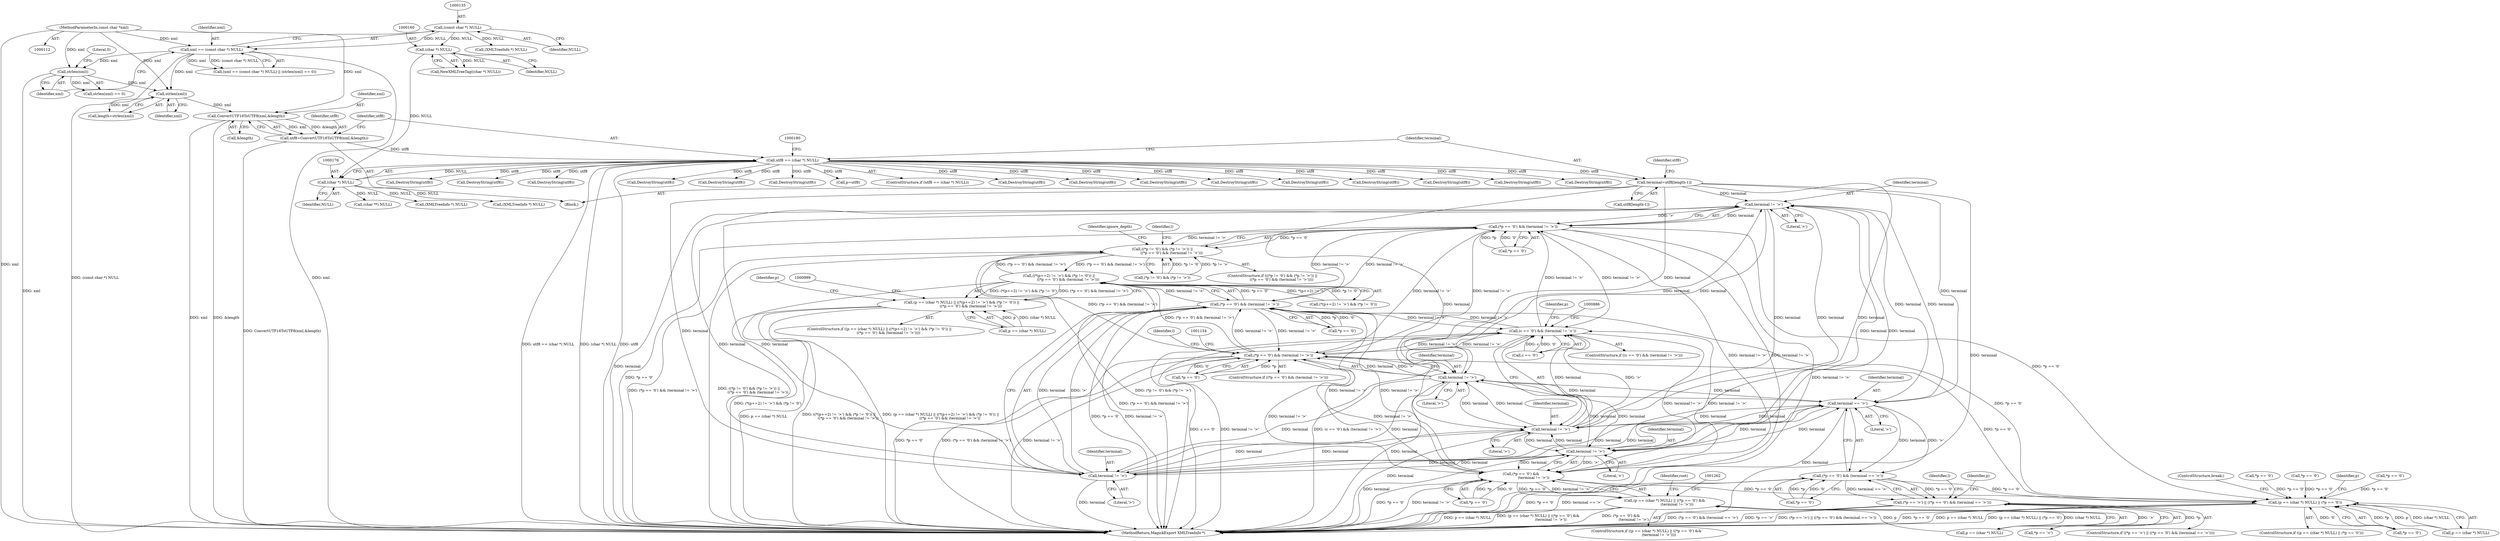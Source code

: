digraph "0_ImageMagick_fc6080f1321fd21e86ef916195cc110b05d9effb_0@array" {
"1000191" [label="(Call,terminal=utf8[length-1])"];
"1000173" [label="(Call,utf8 == (char *) NULL)"];
"1000166" [label="(Call,utf8=ConvertUTF16ToUTF8(xml,&length))"];
"1000168" [label="(Call,ConvertUTF16ToUTF8(xml,&length))"];
"1000164" [label="(Call,strlen(xml))"];
"1000138" [label="(Call,strlen(xml))"];
"1000132" [label="(Call,xml == (const char *) NULL)"];
"1000113" [label="(MethodParameterIn,const char *xml)"];
"1000134" [label="(Call,(const char *) NULL)"];
"1000175" [label="(Call,(char *) NULL)"];
"1000159" [label="(Call,(char *) NULL)"];
"1000732" [label="(Call,terminal != '>')"];
"1000727" [label="(Call,(*p == '\0') && (terminal != '>'))"];
"1000717" [label="(Call,((*p != '\0') && (*p != '>')) ||\n                ((*p == '\0') && (terminal != '>')))"];
"1000977" [label="(Call,((*(p+=2) != '>') && (*p != '\0')) ||\n                ((*p == '\0') && (terminal != '>')))"];
"1000971" [label="(Call,(p == (char *) NULL) || ((*(p+=2) != '>') && (*p != '\0')) ||\n                ((*p == '\0') && (terminal != '>')))"];
"1000877" [label="(Call,(c == '\0') && (terminal != '>'))"];
"1000989" [label="(Call,(*p == '\0') && (terminal != '>'))"];
"1001144" [label="(Call,(*p == '\0') && (terminal != '>'))"];
"1001252" [label="(Call,(*p == '\0') &&\n                      (terminal != '>'))"];
"1001246" [label="(Call,(p == (char *) NULL) || ((*p == '\0') &&\n                      (terminal != '>')))"];
"1001310" [label="(Call,(p == (char *) NULL) || (*p == '\0'))"];
"1000798" [label="(Call,terminal == '>')"];
"1000793" [label="(Call,(*p == '\0') && (terminal == '>'))"];
"1000788" [label="(Call,(*p == '>') || ((*p == '\0') && (terminal == '>')))"];
"1000881" [label="(Call,terminal != '>')"];
"1000994" [label="(Call,terminal != '>')"];
"1001149" [label="(Call,terminal != '>')"];
"1001257" [label="(Call,terminal != '>')"];
"1000922" [label="(Call,DestroyString(utf8))"];
"1000876" [label="(ControlStructure,if ((c == '\0') && (terminal != '>')))"];
"1000188" [label="(Call,(XMLTreeInfo *) NULL)"];
"1000882" [label="(Identifier,terminal)"];
"1000192" [label="(Identifier,terminal)"];
"1000996" [label="(Literal,'>')"];
"1000205" [label="(Call,p=utf8)"];
"1000995" [label="(Identifier,terminal)"];
"1000133" [label="(Identifier,xml)"];
"1000134" [label="(Call,(const char *) NULL)"];
"1000166" [label="(Call,utf8=ConvertUTF16ToUTF8(xml,&length))"];
"1000793" [label="(Call,(*p == '\0') && (terminal == '>'))"];
"1000140" [label="(Literal,0)"];
"1001320" [label="(ControlStructure,break;)"];
"1000971" [label="(Call,(p == (char *) NULL) || ((*(p+=2) != '>') && (*p != '\0')) ||\n                ((*p == '\0') && (terminal != '>')))"];
"1000877" [label="(Call,(c == '\0') && (terminal != '>'))"];
"1000172" [label="(ControlStructure,if (utf8 == (char *) NULL))"];
"1001258" [label="(Identifier,terminal)"];
"1000978" [label="(Call,(*(p+=2) != '>') && (*p != '\0'))"];
"1001247" [label="(Call,p == (char *) NULL)"];
"1000132" [label="(Call,xml == (const char *) NULL)"];
"1000794" [label="(Call,*p == '\0')"];
"1000764" [label="(Identifier,ignore_depth)"];
"1000716" [label="(ControlStructure,if (((*p != '\0') && (*p != '>')) ||\n                ((*p == '\0') && (terminal != '>'))))"];
"1000131" [label="(Call,(xml == (const char *) NULL) || (strlen(xml) == 0))"];
"1000977" [label="(Call,((*(p+=2) != '>') && (*p != '\0')) ||\n                ((*p == '\0') && (terminal != '>')))"];
"1001310" [label="(Call,(p == (char *) NULL) || (*p == '\0'))"];
"1000239" [label="(Call,(XMLTreeInfo *) NULL)"];
"1000990" [label="(Call,*p == '\0')"];
"1000151" [label="(Call,(XMLTreeInfo *) NULL)"];
"1001145" [label="(Call,*p == '\0')"];
"1001246" [label="(Call,(p == (char *) NULL) || ((*p == '\0') &&\n                      (terminal != '>')))"];
"1000883" [label="(Literal,'>')"];
"1000788" [label="(Call,(*p == '>') || ((*p == '\0') && (terminal == '>')))"];
"1000200" [label="(Identifier,utf8)"];
"1000113" [label="(MethodParameterIn,const char *xml)"];
"1000137" [label="(Call,strlen(xml) == 0)"];
"1000162" [label="(Call,length=strlen(xml))"];
"1000754" [label="(Call,DestroyString(utf8))"];
"1001373" [label="(Call,*p == '\0')"];
"1000165" [label="(Identifier,xml)"];
"1000738" [label="(Identifier,l)"];
"1001144" [label="(Call,(*p == '\0') && (terminal != '>'))"];
"1000164" [label="(Call,strlen(xml))"];
"1001204" [label="(Call,DestroyString(utf8))"];
"1001316" [label="(Call,*p == '\0')"];
"1000734" [label="(Literal,'>')"];
"1001257" [label="(Call,terminal != '>')"];
"1000881" [label="(Call,terminal != '>')"];
"1000851" [label="(Call,DestroyString(utf8))"];
"1000835" [label="(Identifier,l)"];
"1000177" [label="(Identifier,NULL)"];
"1000244" [label="(Call,(char **) NULL)"];
"1000789" [label="(Call,*p == '>')"];
"1000168" [label="(Call,ConvertUTF16ToUTF8(xml,&length))"];
"1001380" [label="(Call,DestroyString(utf8))"];
"1000170" [label="(Call,&length)"];
"1000804" [label="(Identifier,p)"];
"1000174" [label="(Identifier,utf8)"];
"1000158" [label="(Call,NewXMLTreeTag((char *) NULL))"];
"1000904" [label="(Identifier,p)"];
"1001271" [label="(Call,DestroyString(utf8))"];
"1000193" [label="(Call,utf8[length-1])"];
"1001172" [label="(Identifier,l)"];
"1001068" [label="(Call,DestroyString(utf8))"];
"1000727" [label="(Call,(*p == '\0') && (terminal != '>'))"];
"1000138" [label="(Call,strlen(xml))"];
"1000718" [label="(Call,(*p != '\0') && (*p != '>'))"];
"1000717" [label="(Call,((*p != '\0') && (*p != '>')) ||\n                ((*p == '\0') && (terminal != '>')))"];
"1000169" [label="(Identifier,xml)"];
"1000115" [label="(Block,)"];
"1001353" [label="(Call,*p == '\0')"];
"1000236" [label="(Call,DestroyString(utf8))"];
"1001245" [label="(ControlStructure,if ((p == (char *) NULL) || ((*p == '\0') &&\n                      (terminal != '>'))))"];
"1001279" [label="(Identifier,root)"];
"1001252" [label="(Call,(*p == '\0') &&\n                      (terminal != '>'))"];
"1000878" [label="(Call,c == '\0')"];
"1000460" [label="(Call,DestroyString(utf8))"];
"1000161" [label="(Identifier,NULL)"];
"1000989" [label="(Call,(*p == '\0') && (terminal != '>'))"];
"1000139" [label="(Identifier,xml)"];
"1001311" [label="(Call,p == (char *) NULL)"];
"1000167" [label="(Identifier,utf8)"];
"1000799" [label="(Identifier,terminal)"];
"1001149" [label="(Call,terminal != '>')"];
"1000972" [label="(Call,p == (char *) NULL)"];
"1001008" [label="(Call,DestroyString(utf8))"];
"1000733" [label="(Identifier,terminal)"];
"1000136" [label="(Identifier,NULL)"];
"1000994" [label="(Call,terminal != '>')"];
"1000159" [label="(Call,(char *) NULL)"];
"1001324" [label="(Identifier,p)"];
"1000221" [label="(Call,*p == '\0')"];
"1000895" [label="(Call,DestroyString(utf8))"];
"1001302" [label="(Call,DestroyString(utf8))"];
"1000315" [label="(Call,DestroyString(utf8))"];
"1000798" [label="(Call,terminal == '>')"];
"1000800" [label="(Literal,'>')"];
"1000732" [label="(Call,terminal != '>')"];
"1000787" [label="(ControlStructure,if ((*p == '>') || ((*p == '\0') && (terminal == '>'))))"];
"1001437" [label="(MethodReturn,MagickExport XMLTreeInfo *)"];
"1000970" [label="(ControlStructure,if ((p == (char *) NULL) || ((*(p+=2) != '>') && (*p != '\0')) ||\n                ((*p == '\0') && (terminal != '>'))))"];
"1001259" [label="(Literal,'>')"];
"1001312" [label="(Identifier,p)"];
"1000173" [label="(Call,utf8 == (char *) NULL)"];
"1001253" [label="(Call,*p == '\0')"];
"1000593" [label="(Call,DestroyString(utf8))"];
"1001163" [label="(Call,DestroyString(utf8))"];
"1001143" [label="(ControlStructure,if ((*p == '\0') && (terminal != '>')))"];
"1000191" [label="(Call,terminal=utf8[length-1])"];
"1001309" [label="(ControlStructure,if ((p == (char *) NULL) || (*p == '\0')))"];
"1000175" [label="(Call,(char *) NULL)"];
"1001151" [label="(Literal,'>')"];
"1001150" [label="(Identifier,terminal)"];
"1000728" [label="(Call,*p == '\0')"];
"1000191" -> "1000115"  [label="AST: "];
"1000191" -> "1000193"  [label="CFG: "];
"1000192" -> "1000191"  [label="AST: "];
"1000193" -> "1000191"  [label="AST: "];
"1000200" -> "1000191"  [label="CFG: "];
"1000191" -> "1001437"  [label="DDG: terminal"];
"1000173" -> "1000191"  [label="DDG: utf8"];
"1000191" -> "1000732"  [label="DDG: terminal"];
"1000191" -> "1000798"  [label="DDG: terminal"];
"1000191" -> "1000881"  [label="DDG: terminal"];
"1000191" -> "1000994"  [label="DDG: terminal"];
"1000191" -> "1001149"  [label="DDG: terminal"];
"1000191" -> "1001257"  [label="DDG: terminal"];
"1000173" -> "1000172"  [label="AST: "];
"1000173" -> "1000175"  [label="CFG: "];
"1000174" -> "1000173"  [label="AST: "];
"1000175" -> "1000173"  [label="AST: "];
"1000180" -> "1000173"  [label="CFG: "];
"1000192" -> "1000173"  [label="CFG: "];
"1000173" -> "1001437"  [label="DDG: utf8 == (char *) NULL"];
"1000173" -> "1001437"  [label="DDG: (char *) NULL"];
"1000173" -> "1001437"  [label="DDG: utf8"];
"1000166" -> "1000173"  [label="DDG: utf8"];
"1000175" -> "1000173"  [label="DDG: NULL"];
"1000173" -> "1000205"  [label="DDG: utf8"];
"1000173" -> "1000236"  [label="DDG: utf8"];
"1000173" -> "1000315"  [label="DDG: utf8"];
"1000173" -> "1000460"  [label="DDG: utf8"];
"1000173" -> "1000593"  [label="DDG: utf8"];
"1000173" -> "1000754"  [label="DDG: utf8"];
"1000173" -> "1000851"  [label="DDG: utf8"];
"1000173" -> "1000895"  [label="DDG: utf8"];
"1000173" -> "1000922"  [label="DDG: utf8"];
"1000173" -> "1001008"  [label="DDG: utf8"];
"1000173" -> "1001068"  [label="DDG: utf8"];
"1000173" -> "1001163"  [label="DDG: utf8"];
"1000173" -> "1001204"  [label="DDG: utf8"];
"1000173" -> "1001271"  [label="DDG: utf8"];
"1000173" -> "1001302"  [label="DDG: utf8"];
"1000173" -> "1001380"  [label="DDG: utf8"];
"1000166" -> "1000115"  [label="AST: "];
"1000166" -> "1000168"  [label="CFG: "];
"1000167" -> "1000166"  [label="AST: "];
"1000168" -> "1000166"  [label="AST: "];
"1000174" -> "1000166"  [label="CFG: "];
"1000166" -> "1001437"  [label="DDG: ConvertUTF16ToUTF8(xml,&length)"];
"1000168" -> "1000166"  [label="DDG: xml"];
"1000168" -> "1000166"  [label="DDG: &length"];
"1000168" -> "1000170"  [label="CFG: "];
"1000169" -> "1000168"  [label="AST: "];
"1000170" -> "1000168"  [label="AST: "];
"1000168" -> "1001437"  [label="DDG: xml"];
"1000168" -> "1001437"  [label="DDG: &length"];
"1000164" -> "1000168"  [label="DDG: xml"];
"1000113" -> "1000168"  [label="DDG: xml"];
"1000164" -> "1000162"  [label="AST: "];
"1000164" -> "1000165"  [label="CFG: "];
"1000165" -> "1000164"  [label="AST: "];
"1000162" -> "1000164"  [label="CFG: "];
"1000164" -> "1000162"  [label="DDG: xml"];
"1000138" -> "1000164"  [label="DDG: xml"];
"1000132" -> "1000164"  [label="DDG: xml"];
"1000113" -> "1000164"  [label="DDG: xml"];
"1000138" -> "1000137"  [label="AST: "];
"1000138" -> "1000139"  [label="CFG: "];
"1000139" -> "1000138"  [label="AST: "];
"1000140" -> "1000138"  [label="CFG: "];
"1000138" -> "1001437"  [label="DDG: xml"];
"1000138" -> "1000137"  [label="DDG: xml"];
"1000132" -> "1000138"  [label="DDG: xml"];
"1000113" -> "1000138"  [label="DDG: xml"];
"1000132" -> "1000131"  [label="AST: "];
"1000132" -> "1000134"  [label="CFG: "];
"1000133" -> "1000132"  [label="AST: "];
"1000134" -> "1000132"  [label="AST: "];
"1000139" -> "1000132"  [label="CFG: "];
"1000131" -> "1000132"  [label="CFG: "];
"1000132" -> "1001437"  [label="DDG: (const char *) NULL"];
"1000132" -> "1001437"  [label="DDG: xml"];
"1000132" -> "1000131"  [label="DDG: xml"];
"1000132" -> "1000131"  [label="DDG: (const char *) NULL"];
"1000113" -> "1000132"  [label="DDG: xml"];
"1000134" -> "1000132"  [label="DDG: NULL"];
"1000113" -> "1000112"  [label="AST: "];
"1000113" -> "1001437"  [label="DDG: xml"];
"1000134" -> "1000136"  [label="CFG: "];
"1000135" -> "1000134"  [label="AST: "];
"1000136" -> "1000134"  [label="AST: "];
"1000134" -> "1000151"  [label="DDG: NULL"];
"1000134" -> "1000159"  [label="DDG: NULL"];
"1000175" -> "1000177"  [label="CFG: "];
"1000176" -> "1000175"  [label="AST: "];
"1000177" -> "1000175"  [label="AST: "];
"1000159" -> "1000175"  [label="DDG: NULL"];
"1000175" -> "1000188"  [label="DDG: NULL"];
"1000175" -> "1000239"  [label="DDG: NULL"];
"1000175" -> "1000244"  [label="DDG: NULL"];
"1000159" -> "1000158"  [label="AST: "];
"1000159" -> "1000161"  [label="CFG: "];
"1000160" -> "1000159"  [label="AST: "];
"1000161" -> "1000159"  [label="AST: "];
"1000158" -> "1000159"  [label="CFG: "];
"1000159" -> "1000158"  [label="DDG: NULL"];
"1000732" -> "1000727"  [label="AST: "];
"1000732" -> "1000734"  [label="CFG: "];
"1000733" -> "1000732"  [label="AST: "];
"1000734" -> "1000732"  [label="AST: "];
"1000727" -> "1000732"  [label="CFG: "];
"1000732" -> "1001437"  [label="DDG: terminal"];
"1000732" -> "1000727"  [label="DDG: terminal"];
"1000732" -> "1000727"  [label="DDG: '>'"];
"1001257" -> "1000732"  [label="DDG: terminal"];
"1001149" -> "1000732"  [label="DDG: terminal"];
"1000798" -> "1000732"  [label="DDG: terminal"];
"1000881" -> "1000732"  [label="DDG: terminal"];
"1000994" -> "1000732"  [label="DDG: terminal"];
"1000732" -> "1000798"  [label="DDG: terminal"];
"1000732" -> "1000881"  [label="DDG: terminal"];
"1000732" -> "1000994"  [label="DDG: terminal"];
"1000732" -> "1001149"  [label="DDG: terminal"];
"1000732" -> "1001257"  [label="DDG: terminal"];
"1000727" -> "1000717"  [label="AST: "];
"1000727" -> "1000728"  [label="CFG: "];
"1000728" -> "1000727"  [label="AST: "];
"1000717" -> "1000727"  [label="CFG: "];
"1000727" -> "1001437"  [label="DDG: *p == '\0'"];
"1000727" -> "1001437"  [label="DDG: terminal != '>'"];
"1000727" -> "1000717"  [label="DDG: *p == '\0'"];
"1000727" -> "1000717"  [label="DDG: terminal != '>'"];
"1000728" -> "1000727"  [label="DDG: *p"];
"1000728" -> "1000727"  [label="DDG: '\0'"];
"1000877" -> "1000727"  [label="DDG: terminal != '>'"];
"1001252" -> "1000727"  [label="DDG: terminal != '>'"];
"1000989" -> "1000727"  [label="DDG: terminal != '>'"];
"1001144" -> "1000727"  [label="DDG: terminal != '>'"];
"1000727" -> "1000877"  [label="DDG: terminal != '>'"];
"1000727" -> "1000989"  [label="DDG: terminal != '>'"];
"1000727" -> "1001144"  [label="DDG: terminal != '>'"];
"1000727" -> "1001252"  [label="DDG: terminal != '>'"];
"1000727" -> "1001310"  [label="DDG: *p == '\0'"];
"1000717" -> "1000716"  [label="AST: "];
"1000717" -> "1000718"  [label="CFG: "];
"1000718" -> "1000717"  [label="AST: "];
"1000738" -> "1000717"  [label="CFG: "];
"1000764" -> "1000717"  [label="CFG: "];
"1000717" -> "1001437"  [label="DDG: (*p == '\0') && (terminal != '>')"];
"1000717" -> "1001437"  [label="DDG: ((*p != '\0') && (*p != '>')) ||\n                ((*p == '\0') && (terminal != '>'))"];
"1000717" -> "1001437"  [label="DDG: (*p != '\0') && (*p != '>')"];
"1000718" -> "1000717"  [label="DDG: *p != '\0'"];
"1000718" -> "1000717"  [label="DDG: *p != '>'"];
"1001144" -> "1000717"  [label="DDG: (*p == '\0') && (terminal != '>')"];
"1000977" -> "1000717"  [label="DDG: (*p == '\0') && (terminal != '>')"];
"1000717" -> "1000977"  [label="DDG: (*p == '\0') && (terminal != '>')"];
"1000977" -> "1000971"  [label="AST: "];
"1000977" -> "1000978"  [label="CFG: "];
"1000977" -> "1000989"  [label="CFG: "];
"1000978" -> "1000977"  [label="AST: "];
"1000989" -> "1000977"  [label="AST: "];
"1000971" -> "1000977"  [label="CFG: "];
"1000977" -> "1001437"  [label="DDG: (*p == '\0') && (terminal != '>')"];
"1000977" -> "1001437"  [label="DDG: (*(p+=2) != '>') && (*p != '\0')"];
"1000977" -> "1000971"  [label="DDG: (*(p+=2) != '>') && (*p != '\0')"];
"1000977" -> "1000971"  [label="DDG: (*p == '\0') && (terminal != '>')"];
"1000978" -> "1000977"  [label="DDG: *(p+=2) != '>'"];
"1000978" -> "1000977"  [label="DDG: *p != '\0'"];
"1001144" -> "1000977"  [label="DDG: (*p == '\0') && (terminal != '>')"];
"1000989" -> "1000977"  [label="DDG: *p == '\0'"];
"1000989" -> "1000977"  [label="DDG: terminal != '>'"];
"1000971" -> "1000970"  [label="AST: "];
"1000971" -> "1000972"  [label="CFG: "];
"1000972" -> "1000971"  [label="AST: "];
"1000999" -> "1000971"  [label="CFG: "];
"1001312" -> "1000971"  [label="CFG: "];
"1000971" -> "1001437"  [label="DDG: p == (char *) NULL"];
"1000971" -> "1001437"  [label="DDG: ((*(p+=2) != '>') && (*p != '\0')) ||\n                ((*p == '\0') && (terminal != '>'))"];
"1000971" -> "1001437"  [label="DDG: (p == (char *) NULL) || ((*(p+=2) != '>') && (*p != '\0')) ||\n                ((*p == '\0') && (terminal != '>'))"];
"1000972" -> "1000971"  [label="DDG: p"];
"1000972" -> "1000971"  [label="DDG: (char *) NULL"];
"1000877" -> "1000876"  [label="AST: "];
"1000877" -> "1000878"  [label="CFG: "];
"1000877" -> "1000881"  [label="CFG: "];
"1000878" -> "1000877"  [label="AST: "];
"1000881" -> "1000877"  [label="AST: "];
"1000886" -> "1000877"  [label="CFG: "];
"1000904" -> "1000877"  [label="CFG: "];
"1000877" -> "1001437"  [label="DDG: c == '\0'"];
"1000877" -> "1001437"  [label="DDG: terminal != '>'"];
"1000877" -> "1001437"  [label="DDG: (c == '\0') && (terminal != '>')"];
"1000878" -> "1000877"  [label="DDG: c"];
"1000878" -> "1000877"  [label="DDG: '\0'"];
"1001252" -> "1000877"  [label="DDG: terminal != '>'"];
"1000989" -> "1000877"  [label="DDG: terminal != '>'"];
"1001144" -> "1000877"  [label="DDG: terminal != '>'"];
"1000881" -> "1000877"  [label="DDG: terminal"];
"1000881" -> "1000877"  [label="DDG: '>'"];
"1000877" -> "1000989"  [label="DDG: terminal != '>'"];
"1000877" -> "1001144"  [label="DDG: terminal != '>'"];
"1000877" -> "1001252"  [label="DDG: terminal != '>'"];
"1000989" -> "1000990"  [label="CFG: "];
"1000989" -> "1000994"  [label="CFG: "];
"1000990" -> "1000989"  [label="AST: "];
"1000994" -> "1000989"  [label="AST: "];
"1000989" -> "1001437"  [label="DDG: *p == '\0'"];
"1000989" -> "1001437"  [label="DDG: terminal != '>'"];
"1000990" -> "1000989"  [label="DDG: *p"];
"1000990" -> "1000989"  [label="DDG: '\0'"];
"1001252" -> "1000989"  [label="DDG: terminal != '>'"];
"1001144" -> "1000989"  [label="DDG: terminal != '>'"];
"1000994" -> "1000989"  [label="DDG: terminal"];
"1000994" -> "1000989"  [label="DDG: '>'"];
"1000989" -> "1001144"  [label="DDG: terminal != '>'"];
"1000989" -> "1001252"  [label="DDG: terminal != '>'"];
"1000989" -> "1001310"  [label="DDG: *p == '\0'"];
"1001144" -> "1001143"  [label="AST: "];
"1001144" -> "1001145"  [label="CFG: "];
"1001144" -> "1001149"  [label="CFG: "];
"1001145" -> "1001144"  [label="AST: "];
"1001149" -> "1001144"  [label="AST: "];
"1001154" -> "1001144"  [label="CFG: "];
"1001172" -> "1001144"  [label="CFG: "];
"1001144" -> "1001437"  [label="DDG: *p == '\0'"];
"1001144" -> "1001437"  [label="DDG: (*p == '\0') && (terminal != '>')"];
"1001144" -> "1001437"  [label="DDG: terminal != '>'"];
"1001145" -> "1001144"  [label="DDG: *p"];
"1001145" -> "1001144"  [label="DDG: '\0'"];
"1001252" -> "1001144"  [label="DDG: terminal != '>'"];
"1001149" -> "1001144"  [label="DDG: terminal"];
"1001149" -> "1001144"  [label="DDG: '>'"];
"1001144" -> "1001252"  [label="DDG: terminal != '>'"];
"1001144" -> "1001310"  [label="DDG: *p == '\0'"];
"1001252" -> "1001246"  [label="AST: "];
"1001252" -> "1001253"  [label="CFG: "];
"1001252" -> "1001257"  [label="CFG: "];
"1001253" -> "1001252"  [label="AST: "];
"1001257" -> "1001252"  [label="AST: "];
"1001246" -> "1001252"  [label="CFG: "];
"1001252" -> "1001437"  [label="DDG: *p == '\0'"];
"1001252" -> "1001437"  [label="DDG: terminal != '>'"];
"1001252" -> "1001246"  [label="DDG: *p == '\0'"];
"1001252" -> "1001246"  [label="DDG: terminal != '>'"];
"1001253" -> "1001252"  [label="DDG: *p"];
"1001253" -> "1001252"  [label="DDG: '\0'"];
"1001257" -> "1001252"  [label="DDG: terminal"];
"1001257" -> "1001252"  [label="DDG: '>'"];
"1001252" -> "1001310"  [label="DDG: *p == '\0'"];
"1001246" -> "1001245"  [label="AST: "];
"1001246" -> "1001247"  [label="CFG: "];
"1001247" -> "1001246"  [label="AST: "];
"1001262" -> "1001246"  [label="CFG: "];
"1001279" -> "1001246"  [label="CFG: "];
"1001246" -> "1001437"  [label="DDG: p == (char *) NULL"];
"1001246" -> "1001437"  [label="DDG: (p == (char *) NULL) || ((*p == '\0') &&\n                      (terminal != '>'))"];
"1001246" -> "1001437"  [label="DDG: (*p == '\0') &&\n                      (terminal != '>')"];
"1001247" -> "1001246"  [label="DDG: p"];
"1001247" -> "1001246"  [label="DDG: (char *) NULL"];
"1001310" -> "1001309"  [label="AST: "];
"1001310" -> "1001311"  [label="CFG: "];
"1001310" -> "1001316"  [label="CFG: "];
"1001311" -> "1001310"  [label="AST: "];
"1001316" -> "1001310"  [label="AST: "];
"1001320" -> "1001310"  [label="CFG: "];
"1001324" -> "1001310"  [label="CFG: "];
"1001310" -> "1001437"  [label="DDG: *p == '\0'"];
"1001310" -> "1001437"  [label="DDG: p == (char *) NULL"];
"1001310" -> "1001437"  [label="DDG: (p == (char *) NULL) || (*p == '\0')"];
"1001311" -> "1001310"  [label="DDG: p"];
"1001311" -> "1001310"  [label="DDG: (char *) NULL"];
"1001316" -> "1001310"  [label="DDG: *p"];
"1001316" -> "1001310"  [label="DDG: '\0'"];
"1000221" -> "1001310"  [label="DDG: *p == '\0'"];
"1001353" -> "1001310"  [label="DDG: *p == '\0'"];
"1001373" -> "1001310"  [label="DDG: *p == '\0'"];
"1000793" -> "1001310"  [label="DDG: *p == '\0'"];
"1000798" -> "1000793"  [label="AST: "];
"1000798" -> "1000800"  [label="CFG: "];
"1000799" -> "1000798"  [label="AST: "];
"1000800" -> "1000798"  [label="AST: "];
"1000793" -> "1000798"  [label="CFG: "];
"1000798" -> "1001437"  [label="DDG: terminal"];
"1000798" -> "1000793"  [label="DDG: terminal"];
"1000798" -> "1000793"  [label="DDG: '>'"];
"1001257" -> "1000798"  [label="DDG: terminal"];
"1001149" -> "1000798"  [label="DDG: terminal"];
"1000881" -> "1000798"  [label="DDG: terminal"];
"1000994" -> "1000798"  [label="DDG: terminal"];
"1000798" -> "1000881"  [label="DDG: terminal"];
"1000798" -> "1000994"  [label="DDG: terminal"];
"1000798" -> "1001149"  [label="DDG: terminal"];
"1000798" -> "1001257"  [label="DDG: terminal"];
"1000793" -> "1000788"  [label="AST: "];
"1000793" -> "1000794"  [label="CFG: "];
"1000794" -> "1000793"  [label="AST: "];
"1000788" -> "1000793"  [label="CFG: "];
"1000793" -> "1001437"  [label="DDG: *p == '\0'"];
"1000793" -> "1001437"  [label="DDG: terminal == '>'"];
"1000793" -> "1000788"  [label="DDG: *p == '\0'"];
"1000793" -> "1000788"  [label="DDG: terminal == '>'"];
"1000794" -> "1000793"  [label="DDG: *p"];
"1000794" -> "1000793"  [label="DDG: '\0'"];
"1000788" -> "1000787"  [label="AST: "];
"1000788" -> "1000789"  [label="CFG: "];
"1000789" -> "1000788"  [label="AST: "];
"1000804" -> "1000788"  [label="CFG: "];
"1000835" -> "1000788"  [label="CFG: "];
"1000788" -> "1001437"  [label="DDG: *p == '>'"];
"1000788" -> "1001437"  [label="DDG: (*p == '>') || ((*p == '\0') && (terminal == '>'))"];
"1000788" -> "1001437"  [label="DDG: (*p == '\0') && (terminal == '>')"];
"1000789" -> "1000788"  [label="DDG: *p"];
"1000789" -> "1000788"  [label="DDG: '>'"];
"1000881" -> "1000883"  [label="CFG: "];
"1000882" -> "1000881"  [label="AST: "];
"1000883" -> "1000881"  [label="AST: "];
"1000881" -> "1001437"  [label="DDG: terminal"];
"1001257" -> "1000881"  [label="DDG: terminal"];
"1001149" -> "1000881"  [label="DDG: terminal"];
"1000994" -> "1000881"  [label="DDG: terminal"];
"1000881" -> "1000994"  [label="DDG: terminal"];
"1000881" -> "1001149"  [label="DDG: terminal"];
"1000881" -> "1001257"  [label="DDG: terminal"];
"1000994" -> "1000996"  [label="CFG: "];
"1000995" -> "1000994"  [label="AST: "];
"1000996" -> "1000994"  [label="AST: "];
"1000994" -> "1001437"  [label="DDG: terminal"];
"1001257" -> "1000994"  [label="DDG: terminal"];
"1001149" -> "1000994"  [label="DDG: terminal"];
"1000994" -> "1001149"  [label="DDG: terminal"];
"1000994" -> "1001257"  [label="DDG: terminal"];
"1001149" -> "1001151"  [label="CFG: "];
"1001150" -> "1001149"  [label="AST: "];
"1001151" -> "1001149"  [label="AST: "];
"1001149" -> "1001437"  [label="DDG: terminal"];
"1001257" -> "1001149"  [label="DDG: terminal"];
"1001149" -> "1001257"  [label="DDG: terminal"];
"1001257" -> "1001259"  [label="CFG: "];
"1001258" -> "1001257"  [label="AST: "];
"1001259" -> "1001257"  [label="AST: "];
"1001257" -> "1001437"  [label="DDG: terminal"];
}
